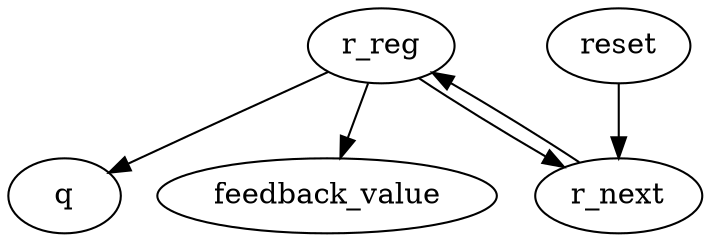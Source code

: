 strict digraph "" {
	r_reg -> q	[weight=1.0];
	r_reg -> r_next	[weight=1.0];
	r_reg -> feedback_value	[weight=1.0];
	r_next -> r_reg	[weight=1.0];
	reset -> r_next	[weight=1.0];
}
